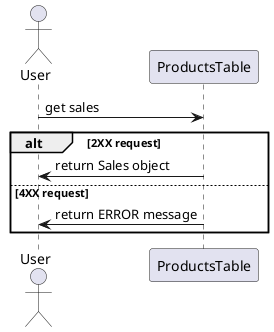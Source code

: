 @startuml GetSales

actor User

User -> ProductsTable : get sales

alt 2XX request
    ProductsTable -> User : return Sales object
else 4XX request
    ProductsTable -> User : return ERROR message
end

@enduml